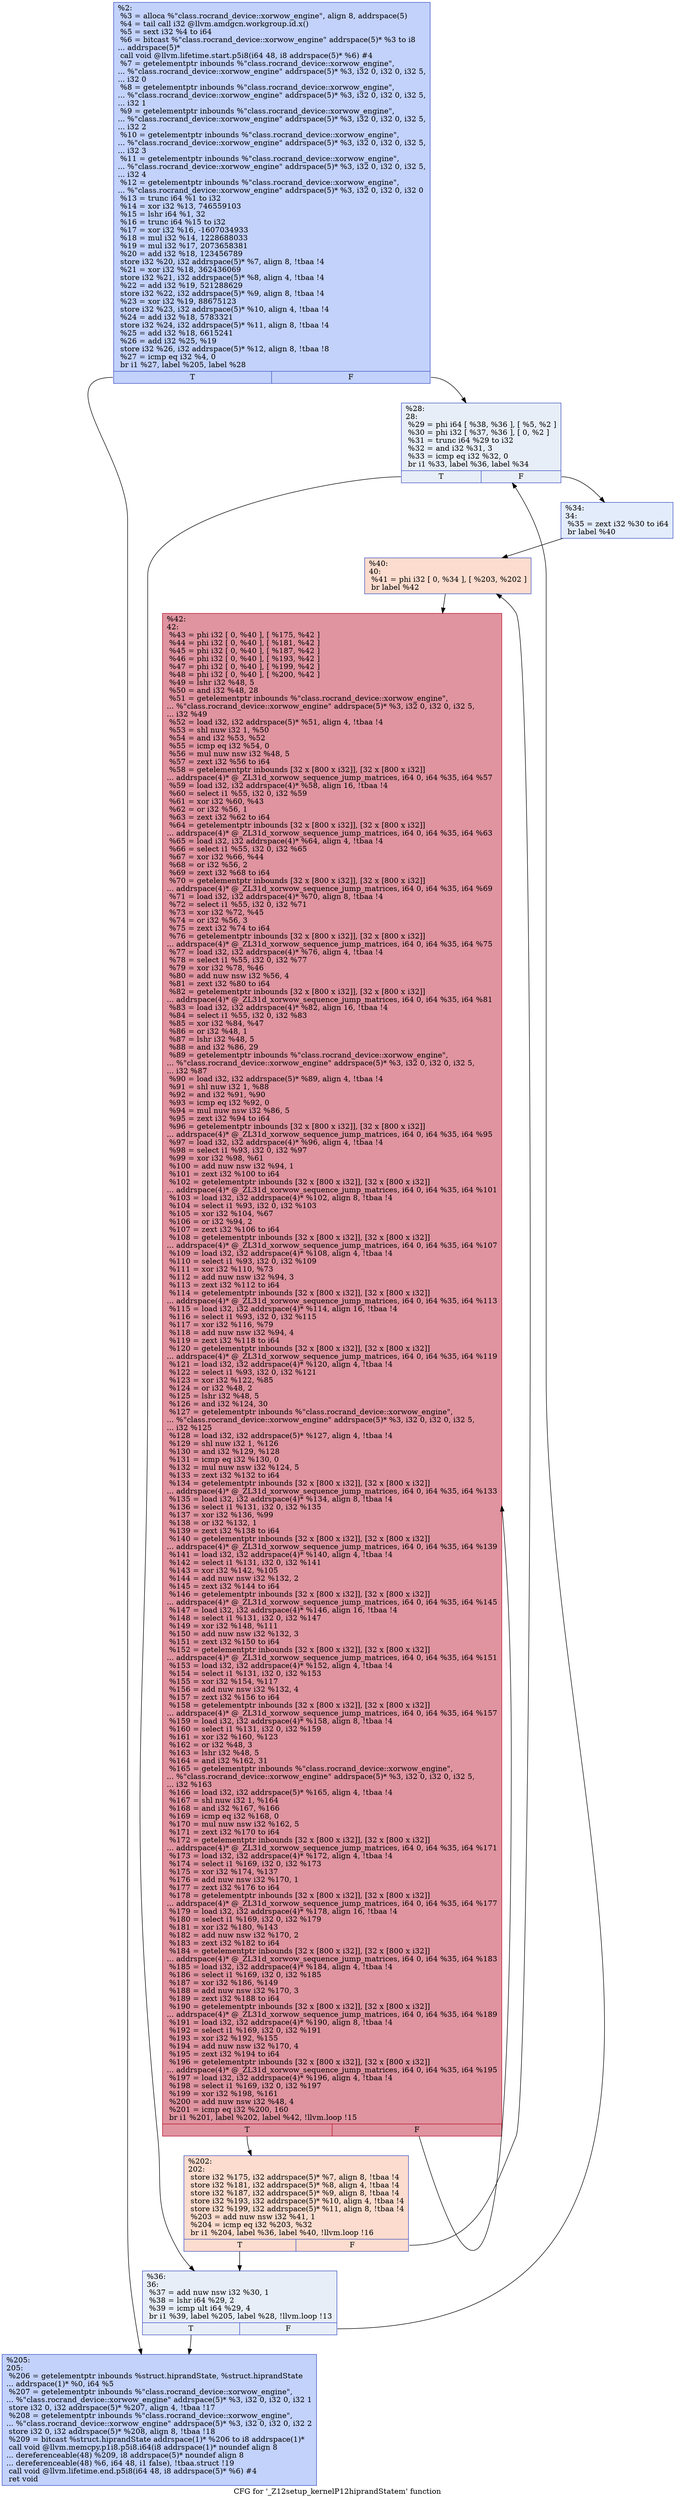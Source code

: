 digraph "CFG for '_Z12setup_kernelP12hiprandStatem' function" {
	label="CFG for '_Z12setup_kernelP12hiprandStatem' function";

	Node0x59aa9f0 [shape=record,color="#3d50c3ff", style=filled, fillcolor="#779af770",label="{%2:\l  %3 = alloca %\"class.rocrand_device::xorwow_engine\", align 8, addrspace(5)\l  %4 = tail call i32 @llvm.amdgcn.workgroup.id.x()\l  %5 = sext i32 %4 to i64\l  %6 = bitcast %\"class.rocrand_device::xorwow_engine\" addrspace(5)* %3 to i8\l... addrspace(5)*\l  call void @llvm.lifetime.start.p5i8(i64 48, i8 addrspace(5)* %6) #4\l  %7 = getelementptr inbounds %\"class.rocrand_device::xorwow_engine\",\l... %\"class.rocrand_device::xorwow_engine\" addrspace(5)* %3, i32 0, i32 0, i32 5,\l... i32 0\l  %8 = getelementptr inbounds %\"class.rocrand_device::xorwow_engine\",\l... %\"class.rocrand_device::xorwow_engine\" addrspace(5)* %3, i32 0, i32 0, i32 5,\l... i32 1\l  %9 = getelementptr inbounds %\"class.rocrand_device::xorwow_engine\",\l... %\"class.rocrand_device::xorwow_engine\" addrspace(5)* %3, i32 0, i32 0, i32 5,\l... i32 2\l  %10 = getelementptr inbounds %\"class.rocrand_device::xorwow_engine\",\l... %\"class.rocrand_device::xorwow_engine\" addrspace(5)* %3, i32 0, i32 0, i32 5,\l... i32 3\l  %11 = getelementptr inbounds %\"class.rocrand_device::xorwow_engine\",\l... %\"class.rocrand_device::xorwow_engine\" addrspace(5)* %3, i32 0, i32 0, i32 5,\l... i32 4\l  %12 = getelementptr inbounds %\"class.rocrand_device::xorwow_engine\",\l... %\"class.rocrand_device::xorwow_engine\" addrspace(5)* %3, i32 0, i32 0, i32 0\l  %13 = trunc i64 %1 to i32\l  %14 = xor i32 %13, 746559103\l  %15 = lshr i64 %1, 32\l  %16 = trunc i64 %15 to i32\l  %17 = xor i32 %16, -1607034933\l  %18 = mul i32 %14, 1228688033\l  %19 = mul i32 %17, 2073658381\l  %20 = add i32 %18, 123456789\l  store i32 %20, i32 addrspace(5)* %7, align 8, !tbaa !4\l  %21 = xor i32 %18, 362436069\l  store i32 %21, i32 addrspace(5)* %8, align 4, !tbaa !4\l  %22 = add i32 %19, 521288629\l  store i32 %22, i32 addrspace(5)* %9, align 8, !tbaa !4\l  %23 = xor i32 %19, 88675123\l  store i32 %23, i32 addrspace(5)* %10, align 4, !tbaa !4\l  %24 = add i32 %18, 5783321\l  store i32 %24, i32 addrspace(5)* %11, align 8, !tbaa !4\l  %25 = add i32 %18, 6615241\l  %26 = add i32 %25, %19\l  store i32 %26, i32 addrspace(5)* %12, align 8, !tbaa !8\l  %27 = icmp eq i32 %4, 0\l  br i1 %27, label %205, label %28\l|{<s0>T|<s1>F}}"];
	Node0x59aa9f0:s0 -> Node0x59b1070;
	Node0x59aa9f0:s1 -> Node0x59b1100;
	Node0x59b1100 [shape=record,color="#3d50c3ff", style=filled, fillcolor="#cbd8ee70",label="{%28:\l28:                                               \l  %29 = phi i64 [ %38, %36 ], [ %5, %2 ]\l  %30 = phi i32 [ %37, %36 ], [ 0, %2 ]\l  %31 = trunc i64 %29 to i32\l  %32 = and i32 %31, 3\l  %33 = icmp eq i32 %32, 0\l  br i1 %33, label %36, label %34\l|{<s0>T|<s1>F}}"];
	Node0x59b1100:s0 -> Node0x59b1240;
	Node0x59b1100:s1 -> Node0x59ab9a0;
	Node0x59ab9a0 [shape=record,color="#3d50c3ff", style=filled, fillcolor="#bfd3f670",label="{%34:\l34:                                               \l  %35 = zext i32 %30 to i64\l  br label %40\l}"];
	Node0x59ab9a0 -> Node0x59b1910;
	Node0x59b1240 [shape=record,color="#3d50c3ff", style=filled, fillcolor="#cbd8ee70",label="{%36:\l36:                                               \l  %37 = add nuw nsw i32 %30, 1\l  %38 = lshr i64 %29, 2\l  %39 = icmp ult i64 %29, 4\l  br i1 %39, label %205, label %28, !llvm.loop !13\l|{<s0>T|<s1>F}}"];
	Node0x59b1240:s0 -> Node0x59b1070;
	Node0x59b1240:s1 -> Node0x59b1100;
	Node0x59b1910 [shape=record,color="#3d50c3ff", style=filled, fillcolor="#f7af9170",label="{%40:\l40:                                               \l  %41 = phi i32 [ 0, %34 ], [ %203, %202 ]\l  br label %42\l}"];
	Node0x59b1910 -> Node0x59b1df0;
	Node0x59b1df0 [shape=record,color="#b70d28ff", style=filled, fillcolor="#b70d2870",label="{%42:\l42:                                               \l  %43 = phi i32 [ 0, %40 ], [ %175, %42 ]\l  %44 = phi i32 [ 0, %40 ], [ %181, %42 ]\l  %45 = phi i32 [ 0, %40 ], [ %187, %42 ]\l  %46 = phi i32 [ 0, %40 ], [ %193, %42 ]\l  %47 = phi i32 [ 0, %40 ], [ %199, %42 ]\l  %48 = phi i32 [ 0, %40 ], [ %200, %42 ]\l  %49 = lshr i32 %48, 5\l  %50 = and i32 %48, 28\l  %51 = getelementptr inbounds %\"class.rocrand_device::xorwow_engine\",\l... %\"class.rocrand_device::xorwow_engine\" addrspace(5)* %3, i32 0, i32 0, i32 5,\l... i32 %49\l  %52 = load i32, i32 addrspace(5)* %51, align 4, !tbaa !4\l  %53 = shl nuw i32 1, %50\l  %54 = and i32 %53, %52\l  %55 = icmp eq i32 %54, 0\l  %56 = mul nuw nsw i32 %48, 5\l  %57 = zext i32 %56 to i64\l  %58 = getelementptr inbounds [32 x [800 x i32]], [32 x [800 x i32]]\l... addrspace(4)* @_ZL31d_xorwow_sequence_jump_matrices, i64 0, i64 %35, i64 %57\l  %59 = load i32, i32 addrspace(4)* %58, align 16, !tbaa !4\l  %60 = select i1 %55, i32 0, i32 %59\l  %61 = xor i32 %60, %43\l  %62 = or i32 %56, 1\l  %63 = zext i32 %62 to i64\l  %64 = getelementptr inbounds [32 x [800 x i32]], [32 x [800 x i32]]\l... addrspace(4)* @_ZL31d_xorwow_sequence_jump_matrices, i64 0, i64 %35, i64 %63\l  %65 = load i32, i32 addrspace(4)* %64, align 4, !tbaa !4\l  %66 = select i1 %55, i32 0, i32 %65\l  %67 = xor i32 %66, %44\l  %68 = or i32 %56, 2\l  %69 = zext i32 %68 to i64\l  %70 = getelementptr inbounds [32 x [800 x i32]], [32 x [800 x i32]]\l... addrspace(4)* @_ZL31d_xorwow_sequence_jump_matrices, i64 0, i64 %35, i64 %69\l  %71 = load i32, i32 addrspace(4)* %70, align 8, !tbaa !4\l  %72 = select i1 %55, i32 0, i32 %71\l  %73 = xor i32 %72, %45\l  %74 = or i32 %56, 3\l  %75 = zext i32 %74 to i64\l  %76 = getelementptr inbounds [32 x [800 x i32]], [32 x [800 x i32]]\l... addrspace(4)* @_ZL31d_xorwow_sequence_jump_matrices, i64 0, i64 %35, i64 %75\l  %77 = load i32, i32 addrspace(4)* %76, align 4, !tbaa !4\l  %78 = select i1 %55, i32 0, i32 %77\l  %79 = xor i32 %78, %46\l  %80 = add nuw nsw i32 %56, 4\l  %81 = zext i32 %80 to i64\l  %82 = getelementptr inbounds [32 x [800 x i32]], [32 x [800 x i32]]\l... addrspace(4)* @_ZL31d_xorwow_sequence_jump_matrices, i64 0, i64 %35, i64 %81\l  %83 = load i32, i32 addrspace(4)* %82, align 16, !tbaa !4\l  %84 = select i1 %55, i32 0, i32 %83\l  %85 = xor i32 %84, %47\l  %86 = or i32 %48, 1\l  %87 = lshr i32 %48, 5\l  %88 = and i32 %86, 29\l  %89 = getelementptr inbounds %\"class.rocrand_device::xorwow_engine\",\l... %\"class.rocrand_device::xorwow_engine\" addrspace(5)* %3, i32 0, i32 0, i32 5,\l... i32 %87\l  %90 = load i32, i32 addrspace(5)* %89, align 4, !tbaa !4\l  %91 = shl nuw i32 1, %88\l  %92 = and i32 %91, %90\l  %93 = icmp eq i32 %92, 0\l  %94 = mul nuw nsw i32 %86, 5\l  %95 = zext i32 %94 to i64\l  %96 = getelementptr inbounds [32 x [800 x i32]], [32 x [800 x i32]]\l... addrspace(4)* @_ZL31d_xorwow_sequence_jump_matrices, i64 0, i64 %35, i64 %95\l  %97 = load i32, i32 addrspace(4)* %96, align 4, !tbaa !4\l  %98 = select i1 %93, i32 0, i32 %97\l  %99 = xor i32 %98, %61\l  %100 = add nuw nsw i32 %94, 1\l  %101 = zext i32 %100 to i64\l  %102 = getelementptr inbounds [32 x [800 x i32]], [32 x [800 x i32]]\l... addrspace(4)* @_ZL31d_xorwow_sequence_jump_matrices, i64 0, i64 %35, i64 %101\l  %103 = load i32, i32 addrspace(4)* %102, align 8, !tbaa !4\l  %104 = select i1 %93, i32 0, i32 %103\l  %105 = xor i32 %104, %67\l  %106 = or i32 %94, 2\l  %107 = zext i32 %106 to i64\l  %108 = getelementptr inbounds [32 x [800 x i32]], [32 x [800 x i32]]\l... addrspace(4)* @_ZL31d_xorwow_sequence_jump_matrices, i64 0, i64 %35, i64 %107\l  %109 = load i32, i32 addrspace(4)* %108, align 4, !tbaa !4\l  %110 = select i1 %93, i32 0, i32 %109\l  %111 = xor i32 %110, %73\l  %112 = add nuw nsw i32 %94, 3\l  %113 = zext i32 %112 to i64\l  %114 = getelementptr inbounds [32 x [800 x i32]], [32 x [800 x i32]]\l... addrspace(4)* @_ZL31d_xorwow_sequence_jump_matrices, i64 0, i64 %35, i64 %113\l  %115 = load i32, i32 addrspace(4)* %114, align 16, !tbaa !4\l  %116 = select i1 %93, i32 0, i32 %115\l  %117 = xor i32 %116, %79\l  %118 = add nuw nsw i32 %94, 4\l  %119 = zext i32 %118 to i64\l  %120 = getelementptr inbounds [32 x [800 x i32]], [32 x [800 x i32]]\l... addrspace(4)* @_ZL31d_xorwow_sequence_jump_matrices, i64 0, i64 %35, i64 %119\l  %121 = load i32, i32 addrspace(4)* %120, align 4, !tbaa !4\l  %122 = select i1 %93, i32 0, i32 %121\l  %123 = xor i32 %122, %85\l  %124 = or i32 %48, 2\l  %125 = lshr i32 %48, 5\l  %126 = and i32 %124, 30\l  %127 = getelementptr inbounds %\"class.rocrand_device::xorwow_engine\",\l... %\"class.rocrand_device::xorwow_engine\" addrspace(5)* %3, i32 0, i32 0, i32 5,\l... i32 %125\l  %128 = load i32, i32 addrspace(5)* %127, align 4, !tbaa !4\l  %129 = shl nuw i32 1, %126\l  %130 = and i32 %129, %128\l  %131 = icmp eq i32 %130, 0\l  %132 = mul nuw nsw i32 %124, 5\l  %133 = zext i32 %132 to i64\l  %134 = getelementptr inbounds [32 x [800 x i32]], [32 x [800 x i32]]\l... addrspace(4)* @_ZL31d_xorwow_sequence_jump_matrices, i64 0, i64 %35, i64 %133\l  %135 = load i32, i32 addrspace(4)* %134, align 8, !tbaa !4\l  %136 = select i1 %131, i32 0, i32 %135\l  %137 = xor i32 %136, %99\l  %138 = or i32 %132, 1\l  %139 = zext i32 %138 to i64\l  %140 = getelementptr inbounds [32 x [800 x i32]], [32 x [800 x i32]]\l... addrspace(4)* @_ZL31d_xorwow_sequence_jump_matrices, i64 0, i64 %35, i64 %139\l  %141 = load i32, i32 addrspace(4)* %140, align 4, !tbaa !4\l  %142 = select i1 %131, i32 0, i32 %141\l  %143 = xor i32 %142, %105\l  %144 = add nuw nsw i32 %132, 2\l  %145 = zext i32 %144 to i64\l  %146 = getelementptr inbounds [32 x [800 x i32]], [32 x [800 x i32]]\l... addrspace(4)* @_ZL31d_xorwow_sequence_jump_matrices, i64 0, i64 %35, i64 %145\l  %147 = load i32, i32 addrspace(4)* %146, align 16, !tbaa !4\l  %148 = select i1 %131, i32 0, i32 %147\l  %149 = xor i32 %148, %111\l  %150 = add nuw nsw i32 %132, 3\l  %151 = zext i32 %150 to i64\l  %152 = getelementptr inbounds [32 x [800 x i32]], [32 x [800 x i32]]\l... addrspace(4)* @_ZL31d_xorwow_sequence_jump_matrices, i64 0, i64 %35, i64 %151\l  %153 = load i32, i32 addrspace(4)* %152, align 4, !tbaa !4\l  %154 = select i1 %131, i32 0, i32 %153\l  %155 = xor i32 %154, %117\l  %156 = add nuw nsw i32 %132, 4\l  %157 = zext i32 %156 to i64\l  %158 = getelementptr inbounds [32 x [800 x i32]], [32 x [800 x i32]]\l... addrspace(4)* @_ZL31d_xorwow_sequence_jump_matrices, i64 0, i64 %35, i64 %157\l  %159 = load i32, i32 addrspace(4)* %158, align 8, !tbaa !4\l  %160 = select i1 %131, i32 0, i32 %159\l  %161 = xor i32 %160, %123\l  %162 = or i32 %48, 3\l  %163 = lshr i32 %48, 5\l  %164 = and i32 %162, 31\l  %165 = getelementptr inbounds %\"class.rocrand_device::xorwow_engine\",\l... %\"class.rocrand_device::xorwow_engine\" addrspace(5)* %3, i32 0, i32 0, i32 5,\l... i32 %163\l  %166 = load i32, i32 addrspace(5)* %165, align 4, !tbaa !4\l  %167 = shl nuw i32 1, %164\l  %168 = and i32 %167, %166\l  %169 = icmp eq i32 %168, 0\l  %170 = mul nuw nsw i32 %162, 5\l  %171 = zext i32 %170 to i64\l  %172 = getelementptr inbounds [32 x [800 x i32]], [32 x [800 x i32]]\l... addrspace(4)* @_ZL31d_xorwow_sequence_jump_matrices, i64 0, i64 %35, i64 %171\l  %173 = load i32, i32 addrspace(4)* %172, align 4, !tbaa !4\l  %174 = select i1 %169, i32 0, i32 %173\l  %175 = xor i32 %174, %137\l  %176 = add nuw nsw i32 %170, 1\l  %177 = zext i32 %176 to i64\l  %178 = getelementptr inbounds [32 x [800 x i32]], [32 x [800 x i32]]\l... addrspace(4)* @_ZL31d_xorwow_sequence_jump_matrices, i64 0, i64 %35, i64 %177\l  %179 = load i32, i32 addrspace(4)* %178, align 16, !tbaa !4\l  %180 = select i1 %169, i32 0, i32 %179\l  %181 = xor i32 %180, %143\l  %182 = add nuw nsw i32 %170, 2\l  %183 = zext i32 %182 to i64\l  %184 = getelementptr inbounds [32 x [800 x i32]], [32 x [800 x i32]]\l... addrspace(4)* @_ZL31d_xorwow_sequence_jump_matrices, i64 0, i64 %35, i64 %183\l  %185 = load i32, i32 addrspace(4)* %184, align 4, !tbaa !4\l  %186 = select i1 %169, i32 0, i32 %185\l  %187 = xor i32 %186, %149\l  %188 = add nuw nsw i32 %170, 3\l  %189 = zext i32 %188 to i64\l  %190 = getelementptr inbounds [32 x [800 x i32]], [32 x [800 x i32]]\l... addrspace(4)* @_ZL31d_xorwow_sequence_jump_matrices, i64 0, i64 %35, i64 %189\l  %191 = load i32, i32 addrspace(4)* %190, align 8, !tbaa !4\l  %192 = select i1 %169, i32 0, i32 %191\l  %193 = xor i32 %192, %155\l  %194 = add nuw nsw i32 %170, 4\l  %195 = zext i32 %194 to i64\l  %196 = getelementptr inbounds [32 x [800 x i32]], [32 x [800 x i32]]\l... addrspace(4)* @_ZL31d_xorwow_sequence_jump_matrices, i64 0, i64 %35, i64 %195\l  %197 = load i32, i32 addrspace(4)* %196, align 4, !tbaa !4\l  %198 = select i1 %169, i32 0, i32 %197\l  %199 = xor i32 %198, %161\l  %200 = add nuw nsw i32 %48, 4\l  %201 = icmp eq i32 %200, 160\l  br i1 %201, label %202, label %42, !llvm.loop !15\l|{<s0>T|<s1>F}}"];
	Node0x59b1df0:s0 -> Node0x59b1cb0;
	Node0x59b1df0:s1 -> Node0x59b1df0;
	Node0x59b1cb0 [shape=record,color="#3d50c3ff", style=filled, fillcolor="#f7af9170",label="{%202:\l202:                                              \l  store i32 %175, i32 addrspace(5)* %7, align 8, !tbaa !4\l  store i32 %181, i32 addrspace(5)* %8, align 4, !tbaa !4\l  store i32 %187, i32 addrspace(5)* %9, align 8, !tbaa !4\l  store i32 %193, i32 addrspace(5)* %10, align 4, !tbaa !4\l  store i32 %199, i32 addrspace(5)* %11, align 8, !tbaa !4\l  %203 = add nuw nsw i32 %41, 1\l  %204 = icmp eq i32 %203, %32\l  br i1 %204, label %36, label %40, !llvm.loop !16\l|{<s0>T|<s1>F}}"];
	Node0x59b1cb0:s0 -> Node0x59b1240;
	Node0x59b1cb0:s1 -> Node0x59b1910;
	Node0x59b1070 [shape=record,color="#3d50c3ff", style=filled, fillcolor="#779af770",label="{%205:\l205:                                              \l  %206 = getelementptr inbounds %struct.hiprandState, %struct.hiprandState\l... addrspace(1)* %0, i64 %5\l  %207 = getelementptr inbounds %\"class.rocrand_device::xorwow_engine\",\l... %\"class.rocrand_device::xorwow_engine\" addrspace(5)* %3, i32 0, i32 0, i32 1\l  store i32 0, i32 addrspace(5)* %207, align 4, !tbaa !17\l  %208 = getelementptr inbounds %\"class.rocrand_device::xorwow_engine\",\l... %\"class.rocrand_device::xorwow_engine\" addrspace(5)* %3, i32 0, i32 0, i32 2\l  store i32 0, i32 addrspace(5)* %208, align 8, !tbaa !18\l  %209 = bitcast %struct.hiprandState addrspace(1)* %206 to i8 addrspace(1)*\l  call void @llvm.memcpy.p1i8.p5i8.i64(i8 addrspace(1)* noundef align 8\l... dereferenceable(48) %209, i8 addrspace(5)* noundef align 8\l... dereferenceable(48) %6, i64 48, i1 false), !tbaa.struct !19\l  call void @llvm.lifetime.end.p5i8(i64 48, i8 addrspace(5)* %6) #4\l  ret void\l}"];
}
